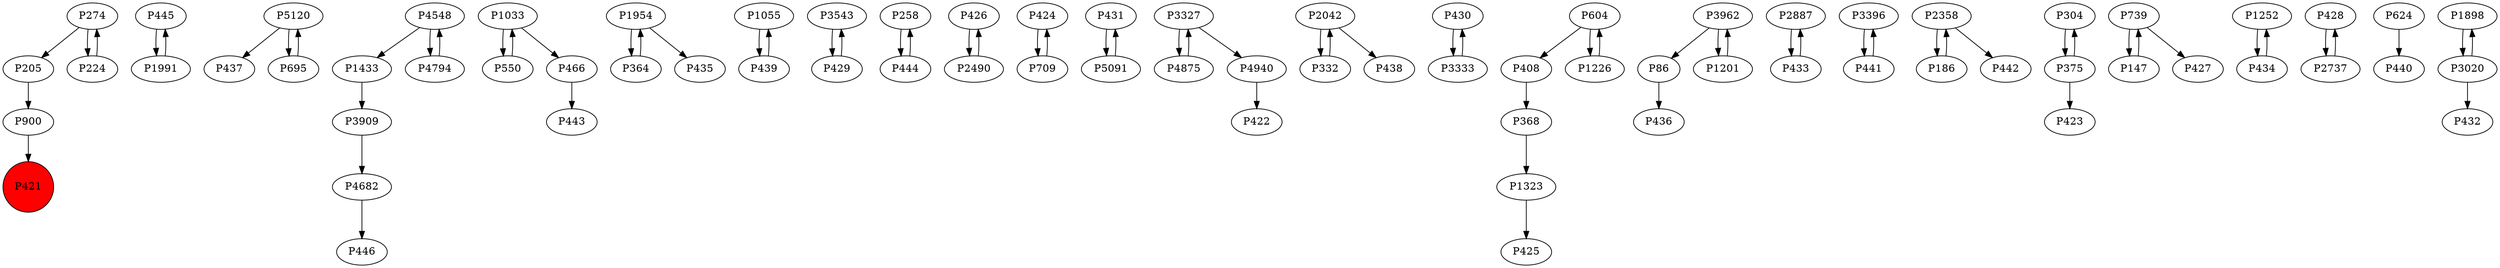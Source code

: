 digraph {
	P900 -> P421
	P445 -> P1991
	P5120 -> P437
	P4548 -> P1433
	P466 -> P443
	P1954 -> P364
	P1055 -> P439
	P3909 -> P4682
	P3543 -> P429
	P258 -> P444
	P426 -> P2490
	P424 -> P709
	P431 -> P5091
	P3327 -> P4875
	P2042 -> P332
	P709 -> P424
	P4794 -> P4548
	P4682 -> P446
	P430 -> P3333
	P3327 -> P4940
	P408 -> P368
	P368 -> P1323
	P86 -> P436
	P5091 -> P431
	P5120 -> P695
	P2887 -> P433
	P274 -> P205
	P3396 -> P441
	P2042 -> P438
	P4548 -> P4794
	P2358 -> P186
	P604 -> P1226
	P205 -> P900
	P695 -> P5120
	P3962 -> P1201
	P304 -> P375
	P1991 -> P445
	P739 -> P147
	P4940 -> P422
	P550 -> P1033
	P444 -> P258
	P3962 -> P86
	P2358 -> P442
	P1252 -> P434
	P441 -> P3396
	P1323 -> P425
	P428 -> P2737
	P2737 -> P428
	P433 -> P2887
	P1033 -> P466
	P4875 -> P3327
	P624 -> P440
	P332 -> P2042
	P1033 -> P550
	P364 -> P1954
	P186 -> P2358
	P1898 -> P3020
	P3020 -> P432
	P2490 -> P426
	P274 -> P224
	P604 -> P408
	P439 -> P1055
	P434 -> P1252
	P1954 -> P435
	P1226 -> P604
	P1433 -> P3909
	P3333 -> P430
	P3020 -> P1898
	P739 -> P427
	P429 -> P3543
	P375 -> P423
	P375 -> P304
	P1201 -> P3962
	P224 -> P274
	P147 -> P739
	P421 [shape=circle]
	P421 [style=filled]
	P421 [fillcolor=red]
}